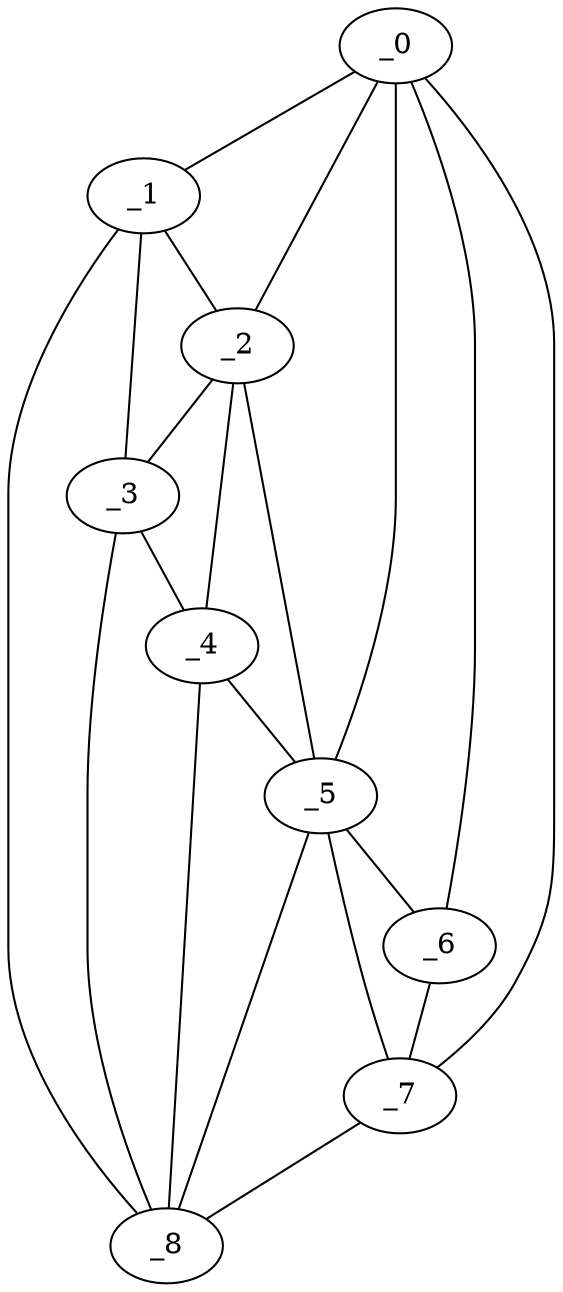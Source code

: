 graph "obj97__320.gxl" {
	_0	 [x=18,
		y=5];
	_1	 [x=86,
		y=7];
	_0 -- _1	 [valence=1];
	_2	 [x=87,
		y=18];
	_0 -- _2	 [valence=2];
	_5	 [x=98,
		y=59];
	_0 -- _5	 [valence=1];
	_6	 [x=100,
		y=71];
	_0 -- _6	 [valence=2];
	_7	 [x=102,
		y=77];
	_0 -- _7	 [valence=1];
	_1 -- _2	 [valence=2];
	_3	 [x=91,
		y=10];
	_1 -- _3	 [valence=2];
	_8	 [x=111,
		y=15];
	_1 -- _8	 [valence=1];
	_2 -- _3	 [valence=1];
	_4	 [x=93,
		y=21];
	_2 -- _4	 [valence=2];
	_2 -- _5	 [valence=2];
	_3 -- _4	 [valence=2];
	_3 -- _8	 [valence=1];
	_4 -- _5	 [valence=2];
	_4 -- _8	 [valence=2];
	_5 -- _6	 [valence=2];
	_5 -- _7	 [valence=2];
	_5 -- _8	 [valence=1];
	_6 -- _7	 [valence=1];
	_7 -- _8	 [valence=1];
}

